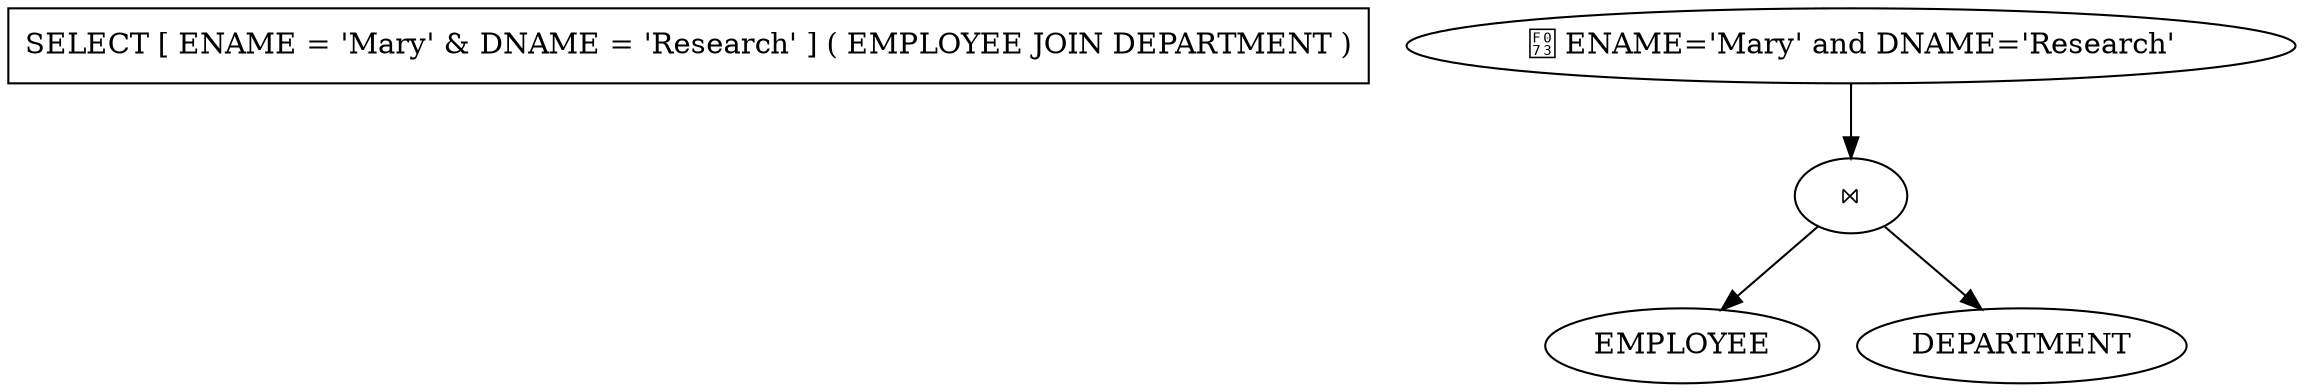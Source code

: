 // SELECT [ ENAME = 'Mary' & DNAME = 'Research' ] ( EMPLOYEE JOIN DEPARTMENT )
digraph {
	name [label="SELECT [ ENAME = 'Mary' & DNAME = 'Research' ] ( EMPLOYEE JOIN DEPARTMENT )" shape=rectangle]
	0 [label=" ENAME='Mary' and DNAME='Research'"]
	1 [label="⋈"]
	2 [label=EMPLOYEE]
	3 [label=DEPARTMENT]
		0 -> 1
		1 -> 2
		1 -> 3
}
